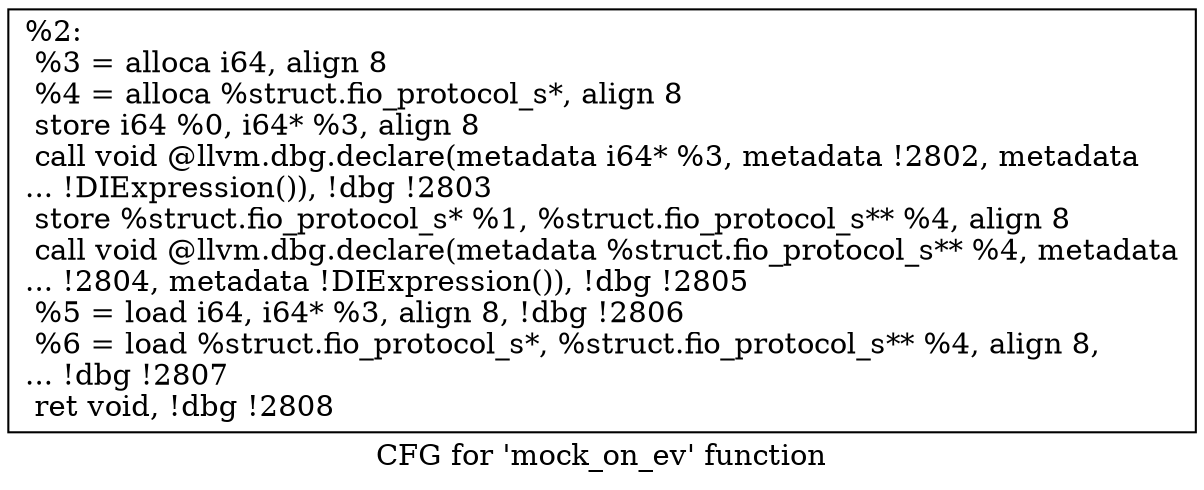 digraph "CFG for 'mock_on_ev' function" {
	label="CFG for 'mock_on_ev' function";

	Node0x55685156a860 [shape=record,label="{%2:\l  %3 = alloca i64, align 8\l  %4 = alloca %struct.fio_protocol_s*, align 8\l  store i64 %0, i64* %3, align 8\l  call void @llvm.dbg.declare(metadata i64* %3, metadata !2802, metadata\l... !DIExpression()), !dbg !2803\l  store %struct.fio_protocol_s* %1, %struct.fio_protocol_s** %4, align 8\l  call void @llvm.dbg.declare(metadata %struct.fio_protocol_s** %4, metadata\l... !2804, metadata !DIExpression()), !dbg !2805\l  %5 = load i64, i64* %3, align 8, !dbg !2806\l  %6 = load %struct.fio_protocol_s*, %struct.fio_protocol_s** %4, align 8,\l... !dbg !2807\l  ret void, !dbg !2808\l}"];
}
